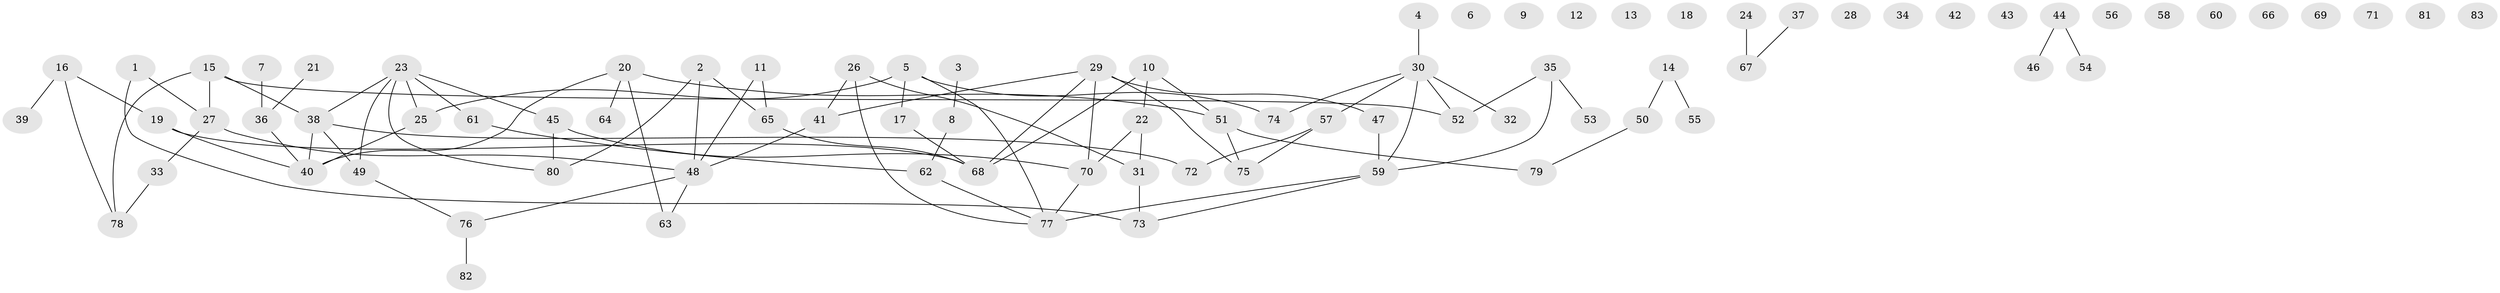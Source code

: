 // Generated by graph-tools (version 1.1) at 2025/49/03/09/25 03:49:09]
// undirected, 83 vertices, 91 edges
graph export_dot {
graph [start="1"]
  node [color=gray90,style=filled];
  1;
  2;
  3;
  4;
  5;
  6;
  7;
  8;
  9;
  10;
  11;
  12;
  13;
  14;
  15;
  16;
  17;
  18;
  19;
  20;
  21;
  22;
  23;
  24;
  25;
  26;
  27;
  28;
  29;
  30;
  31;
  32;
  33;
  34;
  35;
  36;
  37;
  38;
  39;
  40;
  41;
  42;
  43;
  44;
  45;
  46;
  47;
  48;
  49;
  50;
  51;
  52;
  53;
  54;
  55;
  56;
  57;
  58;
  59;
  60;
  61;
  62;
  63;
  64;
  65;
  66;
  67;
  68;
  69;
  70;
  71;
  72;
  73;
  74;
  75;
  76;
  77;
  78;
  79;
  80;
  81;
  82;
  83;
  1 -- 27;
  1 -- 73;
  2 -- 48;
  2 -- 65;
  2 -- 80;
  3 -- 8;
  4 -- 30;
  5 -- 17;
  5 -- 25;
  5 -- 74;
  5 -- 77;
  7 -- 36;
  8 -- 62;
  10 -- 22;
  10 -- 51;
  10 -- 68;
  11 -- 48;
  11 -- 65;
  14 -- 50;
  14 -- 55;
  15 -- 27;
  15 -- 38;
  15 -- 52;
  15 -- 78;
  16 -- 19;
  16 -- 39;
  16 -- 78;
  17 -- 68;
  19 -- 40;
  19 -- 68;
  20 -- 40;
  20 -- 51;
  20 -- 63;
  20 -- 64;
  21 -- 36;
  22 -- 31;
  22 -- 70;
  23 -- 25;
  23 -- 38;
  23 -- 45;
  23 -- 49;
  23 -- 61;
  23 -- 80;
  24 -- 67;
  25 -- 40;
  26 -- 31;
  26 -- 41;
  26 -- 77;
  27 -- 33;
  27 -- 48;
  29 -- 41;
  29 -- 47;
  29 -- 68;
  29 -- 70;
  29 -- 75;
  30 -- 32;
  30 -- 52;
  30 -- 57;
  30 -- 59;
  30 -- 74;
  31 -- 73;
  33 -- 78;
  35 -- 52;
  35 -- 53;
  35 -- 59;
  36 -- 40;
  37 -- 67;
  38 -- 40;
  38 -- 49;
  38 -- 72;
  41 -- 48;
  44 -- 46;
  44 -- 54;
  45 -- 70;
  45 -- 80;
  47 -- 59;
  48 -- 63;
  48 -- 76;
  49 -- 76;
  50 -- 79;
  51 -- 75;
  51 -- 79;
  57 -- 72;
  57 -- 75;
  59 -- 73;
  59 -- 77;
  61 -- 62;
  62 -- 77;
  65 -- 68;
  70 -- 77;
  76 -- 82;
}
